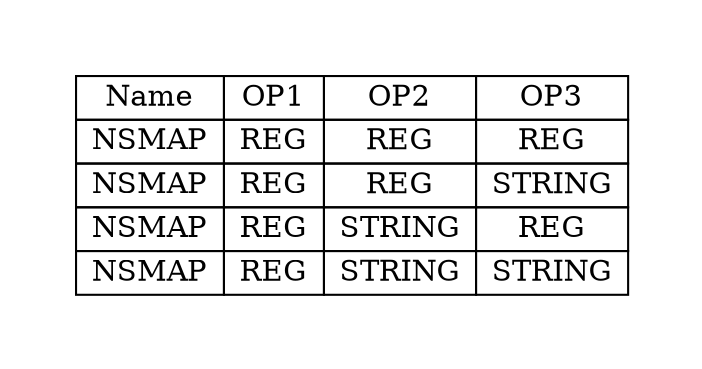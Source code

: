 digraph{
graph [pad="0.5", nodesep="0.5", ranksep="2" ]
node [shape=plain]
Foo [label=<
<table border="0" cellborder="1" cellspacing="0">
<tr><td> Name </td> <td> OP1 </td><td> OP2 </td><td> OP3 </td> </tr>
<tr><td> NSMAP </td><td> REG </td><td> REG </td><td> REG </td> </tr>
<tr><td> NSMAP </td><td> REG </td><td> REG </td><td> STRING </td> </tr>
<tr><td> NSMAP </td><td> REG </td><td> STRING </td><td> REG </td> </tr>
<tr><td> NSMAP </td><td> REG </td><td> STRING </td><td> STRING </td> </tr>
</table>>];
}
